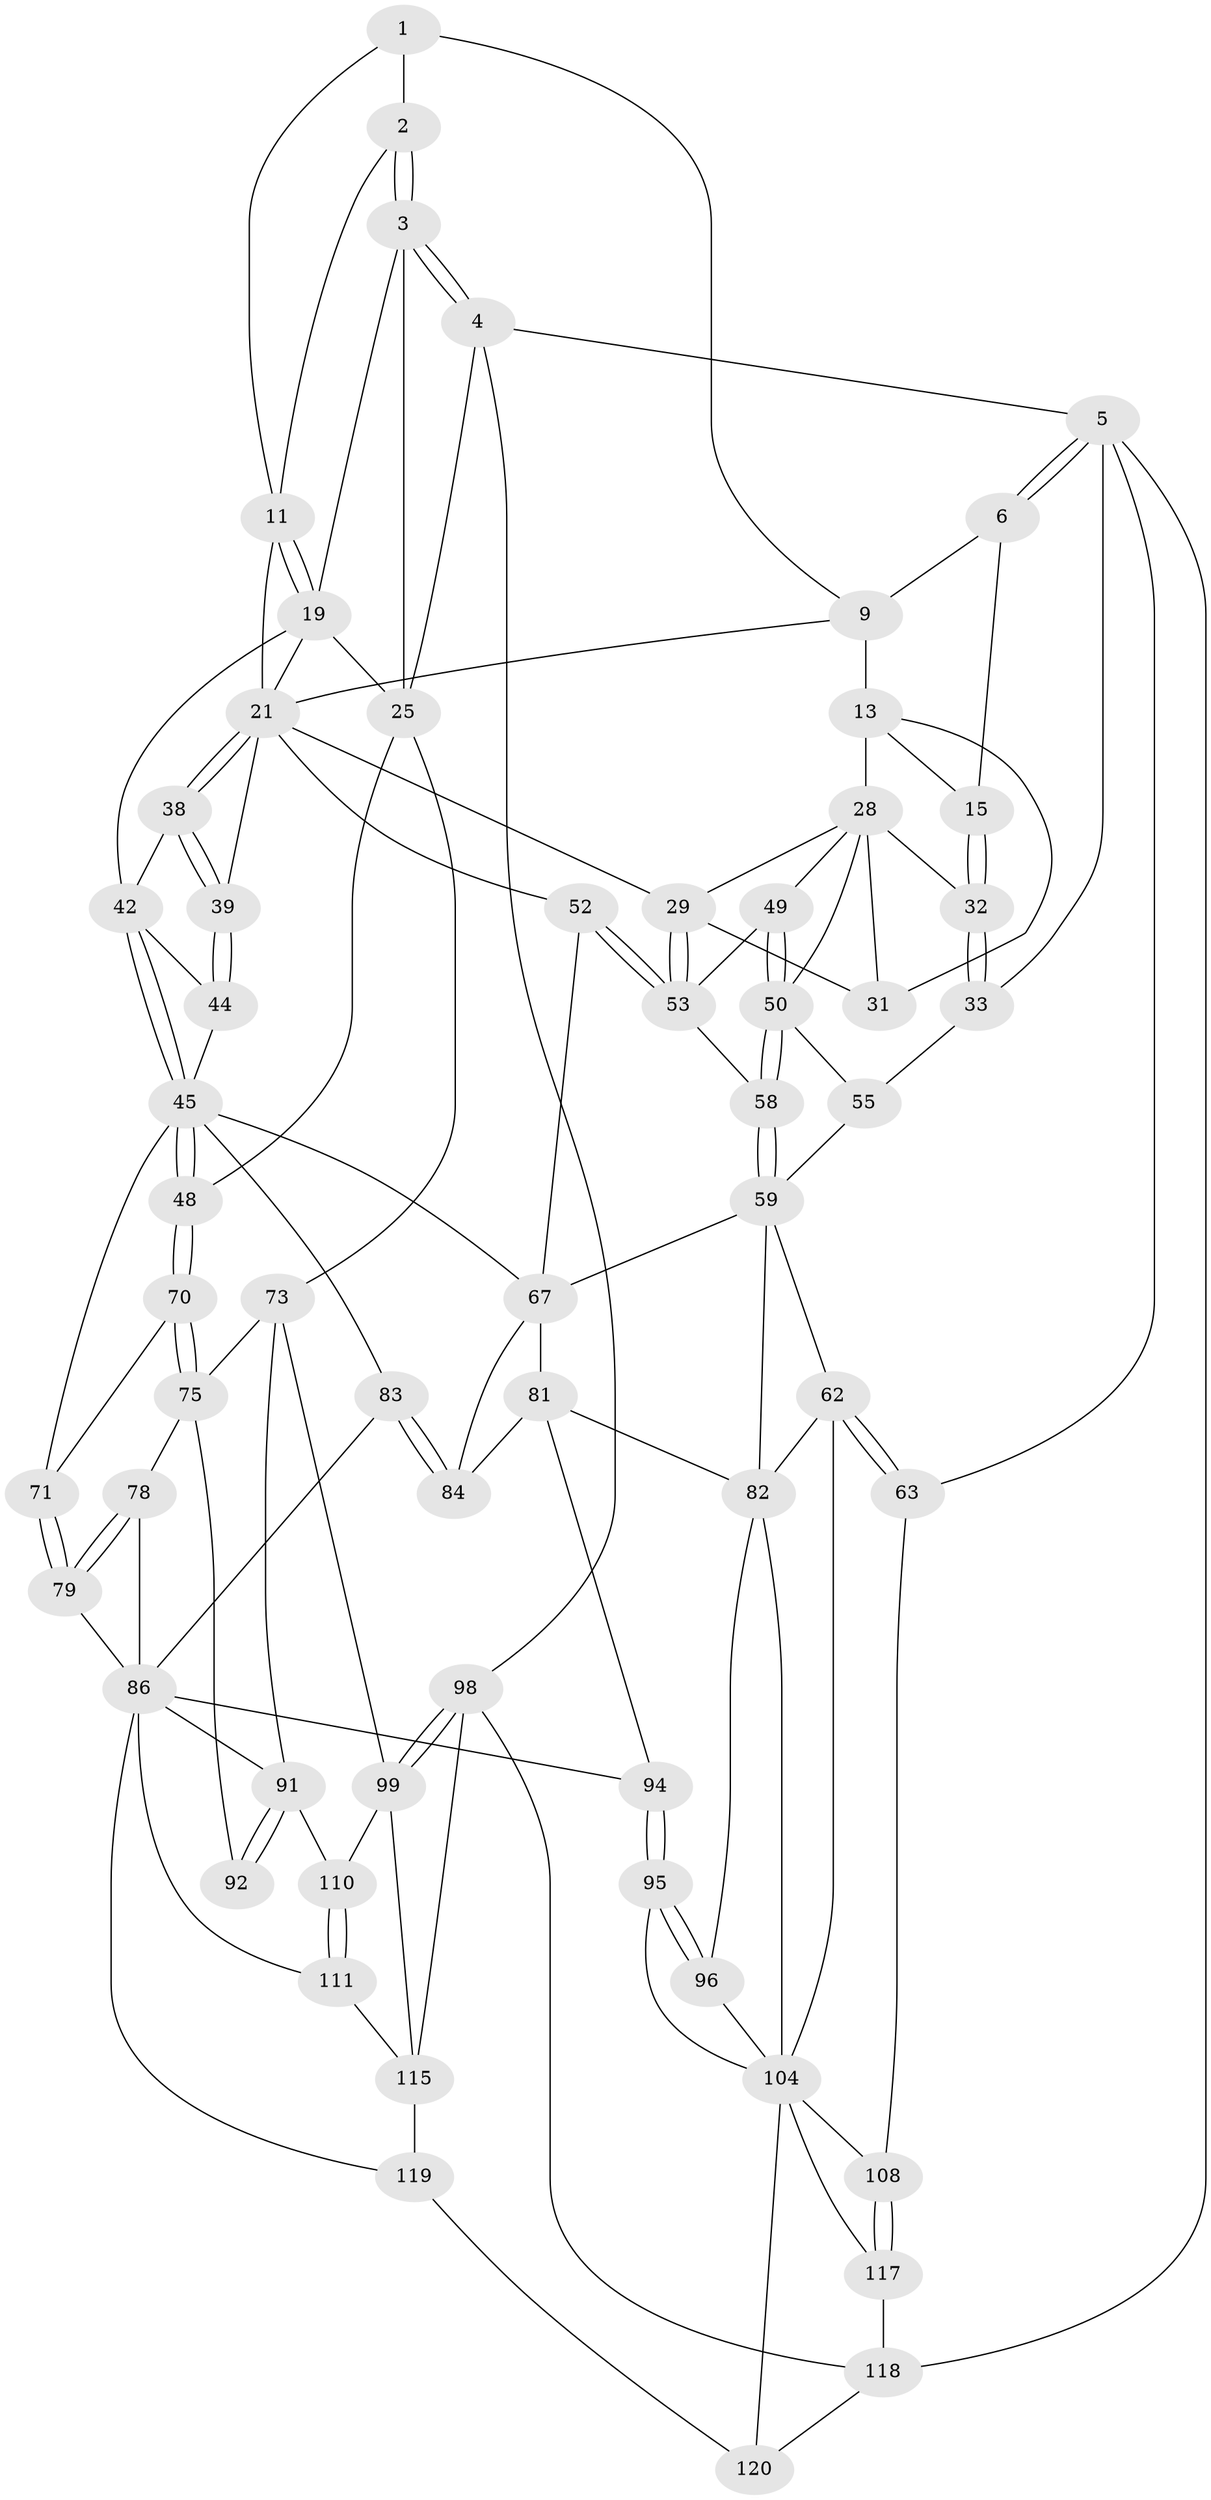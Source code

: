 // original degree distribution, {3: 0.01639344262295082, 4: 0.26229508196721313, 5: 0.47540983606557374, 6: 0.2459016393442623}
// Generated by graph-tools (version 1.1) at 2025/28/03/15/25 16:28:02]
// undirected, 61 vertices, 143 edges
graph export_dot {
graph [start="1"]
  node [color=gray90,style=filled];
  1 [pos="+0.5269227178687144+0",super="+8"];
  2 [pos="+0.8357197941918797+0"];
  3 [pos="+1+0",super="+18"];
  4 [pos="+1+0"];
  5 [pos="+0+0",super="+34"];
  6 [pos="+0+0",super="+7"];
  9 [pos="+0.5135326134544187+0.09693301018623254",super="+16+10"];
  11 [pos="+0.7688369530146815+0.025072115765086635",super="+12"];
  13 [pos="+0.29743755967331104+0.002102306066686142",super="+14+17"];
  15 [pos="+0.15068623777418863+0.128774678724378"];
  19 [pos="+0.8200699898126907+0.11088676675273162",super="+20"];
  21 [pos="+0.7055943486574009+0.2181959266016439",super="+22"];
  25 [pos="+1+0.3455707985509251",super="+47"];
  28 [pos="+0.28569033842982006+0.1563996802951269",super="+35"];
  29 [pos="+0.45836203388093305+0.2677592627253082",super="+30"];
  31 [pos="+0.3738066075819893+0.23429892728202345"];
  32 [pos="+0.08781789401155064+0.2416677837725205"];
  33 [pos="+0+0.29344639819319324"];
  38 [pos="+0.7026271264764757+0.31011379793011984"];
  39 [pos="+0.6352574360733775+0.3801957992088137"];
  42 [pos="+0.7706402535088933+0.3068614490051617",super="+43"];
  44 [pos="+0.6795703098622528+0.4208650370515832"];
  45 [pos="+0.782833442087975+0.45917552910607196",super="+46"];
  48 [pos="+0.7839535474143038+0.4597981211567498"];
  49 [pos="+0.31698073638960333+0.3272039291226581"];
  50 [pos="+0.2653597868021326+0.43808514136154975",super="+51"];
  52 [pos="+0.47992357833631427+0.4661021516166628"];
  53 [pos="+0.4469750479980202+0.4036755989763477",super="+54"];
  55 [pos="+0.1277738103656446+0.3848741748935632",super="+56"];
  58 [pos="+0.26139502261361747+0.5127463392541394"];
  59 [pos="+0.25839180203873313+0.5268844067912826",super="+69+60"];
  62 [pos="+0.08015091095828651+0.6685233850673312",super="+88"];
  63 [pos="+0+0.736971370842112"];
  67 [pos="+0.4814898888968474+0.5066365932728214",super="+80+68"];
  70 [pos="+0.7835332027518219+0.5331080710280404"];
  71 [pos="+0.7814265617161216+0.5351031312007981"];
  73 [pos="+1+0.39971764190235554",super="+90+74"];
  75 [pos="+0.8072983192538622+0.5576800866634348",super="+76"];
  78 [pos="+0.8088774279885534+0.7392348741885587"];
  79 [pos="+0.7121440989655567+0.665288412837707"];
  81 [pos="+0.38606258342462424+0.6514538460355291",super="+93"];
  82 [pos="+0.34093824859929045+0.6373767915050544",super="+87"];
  83 [pos="+0.5450192677323529+0.6945465894980011",super="+85"];
  84 [pos="+0.49468880620150874+0.7545942701654959"];
  86 [pos="+0.660574031510609+0.6583468211905971",super="+100"];
  91 [pos="+1+0.7694799763241157",super="+105"];
  92 [pos="+0.9608824592014402+0.6987818120642625"];
  94 [pos="+0.4789666024794813+0.8514938489653958"];
  95 [pos="+0.47600974065040436+0.8511758754207295"];
  96 [pos="+0.3582801039634744+0.8175493302698554"];
  98 [pos="+1+1"];
  99 [pos="+1+1",super="+112"];
  104 [pos="+0.219893015944842+0.7559723464297976",super="+106"];
  108 [pos="+0.20041271646637726+0.8843210166435999"];
  110 [pos="+0.8730310168961078+0.8286121806044102",super="+113"];
  111 [pos="+0.7875688307824938+0.9260227993863234"];
  115 [pos="+0.811118154045501+0.9789481147432552",super="+121"];
  117 [pos="+0.21227155820345125+1"];
  118 [pos="+0+0.7870104199784909",super="+122"];
  119 [pos="+0.5351429495344372+1"];
  120 [pos="+0.25600075136857153+1"];
  1 -- 2;
  1 -- 9;
  1 -- 11;
  2 -- 3;
  2 -- 3;
  2 -- 11;
  3 -- 4;
  3 -- 4;
  3 -- 19;
  3 -- 25;
  4 -- 5;
  4 -- 98;
  4 -- 25;
  5 -- 6;
  5 -- 6;
  5 -- 33;
  5 -- 118 [weight=2];
  5 -- 63;
  6 -- 15;
  6 -- 9;
  9 -- 13 [weight=2];
  9 -- 21;
  11 -- 19;
  11 -- 19;
  11 -- 21;
  13 -- 28 [weight=2];
  13 -- 15;
  13 -- 31;
  15 -- 32;
  15 -- 32;
  19 -- 25;
  19 -- 42;
  19 -- 21;
  21 -- 38;
  21 -- 38;
  21 -- 52;
  21 -- 39;
  21 -- 29;
  25 -- 48;
  25 -- 73;
  28 -- 32;
  28 -- 49;
  28 -- 29;
  28 -- 31;
  28 -- 50;
  29 -- 53;
  29 -- 53;
  29 -- 31;
  32 -- 33;
  32 -- 33;
  33 -- 55;
  38 -- 39;
  38 -- 39;
  38 -- 42;
  39 -- 44;
  39 -- 44;
  42 -- 45;
  42 -- 45;
  42 -- 44;
  44 -- 45;
  45 -- 48;
  45 -- 48;
  45 -- 83 [weight=2];
  45 -- 67;
  45 -- 71;
  48 -- 70;
  48 -- 70;
  49 -- 50;
  49 -- 50;
  49 -- 53;
  50 -- 58;
  50 -- 58;
  50 -- 55;
  52 -- 53;
  52 -- 53;
  52 -- 67;
  53 -- 58;
  55 -- 59 [weight=2];
  58 -- 59;
  58 -- 59;
  59 -- 82;
  59 -- 62;
  59 -- 67;
  62 -- 63;
  62 -- 63;
  62 -- 104;
  62 -- 82;
  63 -- 108;
  67 -- 81;
  67 -- 84;
  70 -- 71;
  70 -- 75;
  70 -- 75;
  71 -- 79;
  71 -- 79;
  73 -- 91;
  73 -- 99;
  73 -- 75 [weight=2];
  75 -- 92 [weight=2];
  75 -- 78;
  78 -- 79;
  78 -- 79;
  78 -- 86;
  79 -- 86;
  81 -- 82;
  81 -- 84;
  81 -- 94;
  82 -- 96;
  82 -- 104;
  83 -- 84;
  83 -- 84;
  83 -- 86;
  86 -- 119;
  86 -- 91;
  86 -- 94;
  86 -- 111;
  91 -- 92;
  91 -- 92;
  91 -- 110;
  94 -- 95;
  94 -- 95;
  95 -- 96;
  95 -- 96;
  95 -- 104;
  96 -- 104;
  98 -- 99;
  98 -- 99;
  98 -- 115;
  98 -- 118;
  99 -- 115;
  99 -- 110 [weight=2];
  104 -- 108;
  104 -- 117;
  104 -- 120;
  108 -- 117;
  108 -- 117;
  110 -- 111;
  110 -- 111;
  111 -- 115;
  115 -- 119;
  117 -- 118;
  118 -- 120;
  119 -- 120;
}
